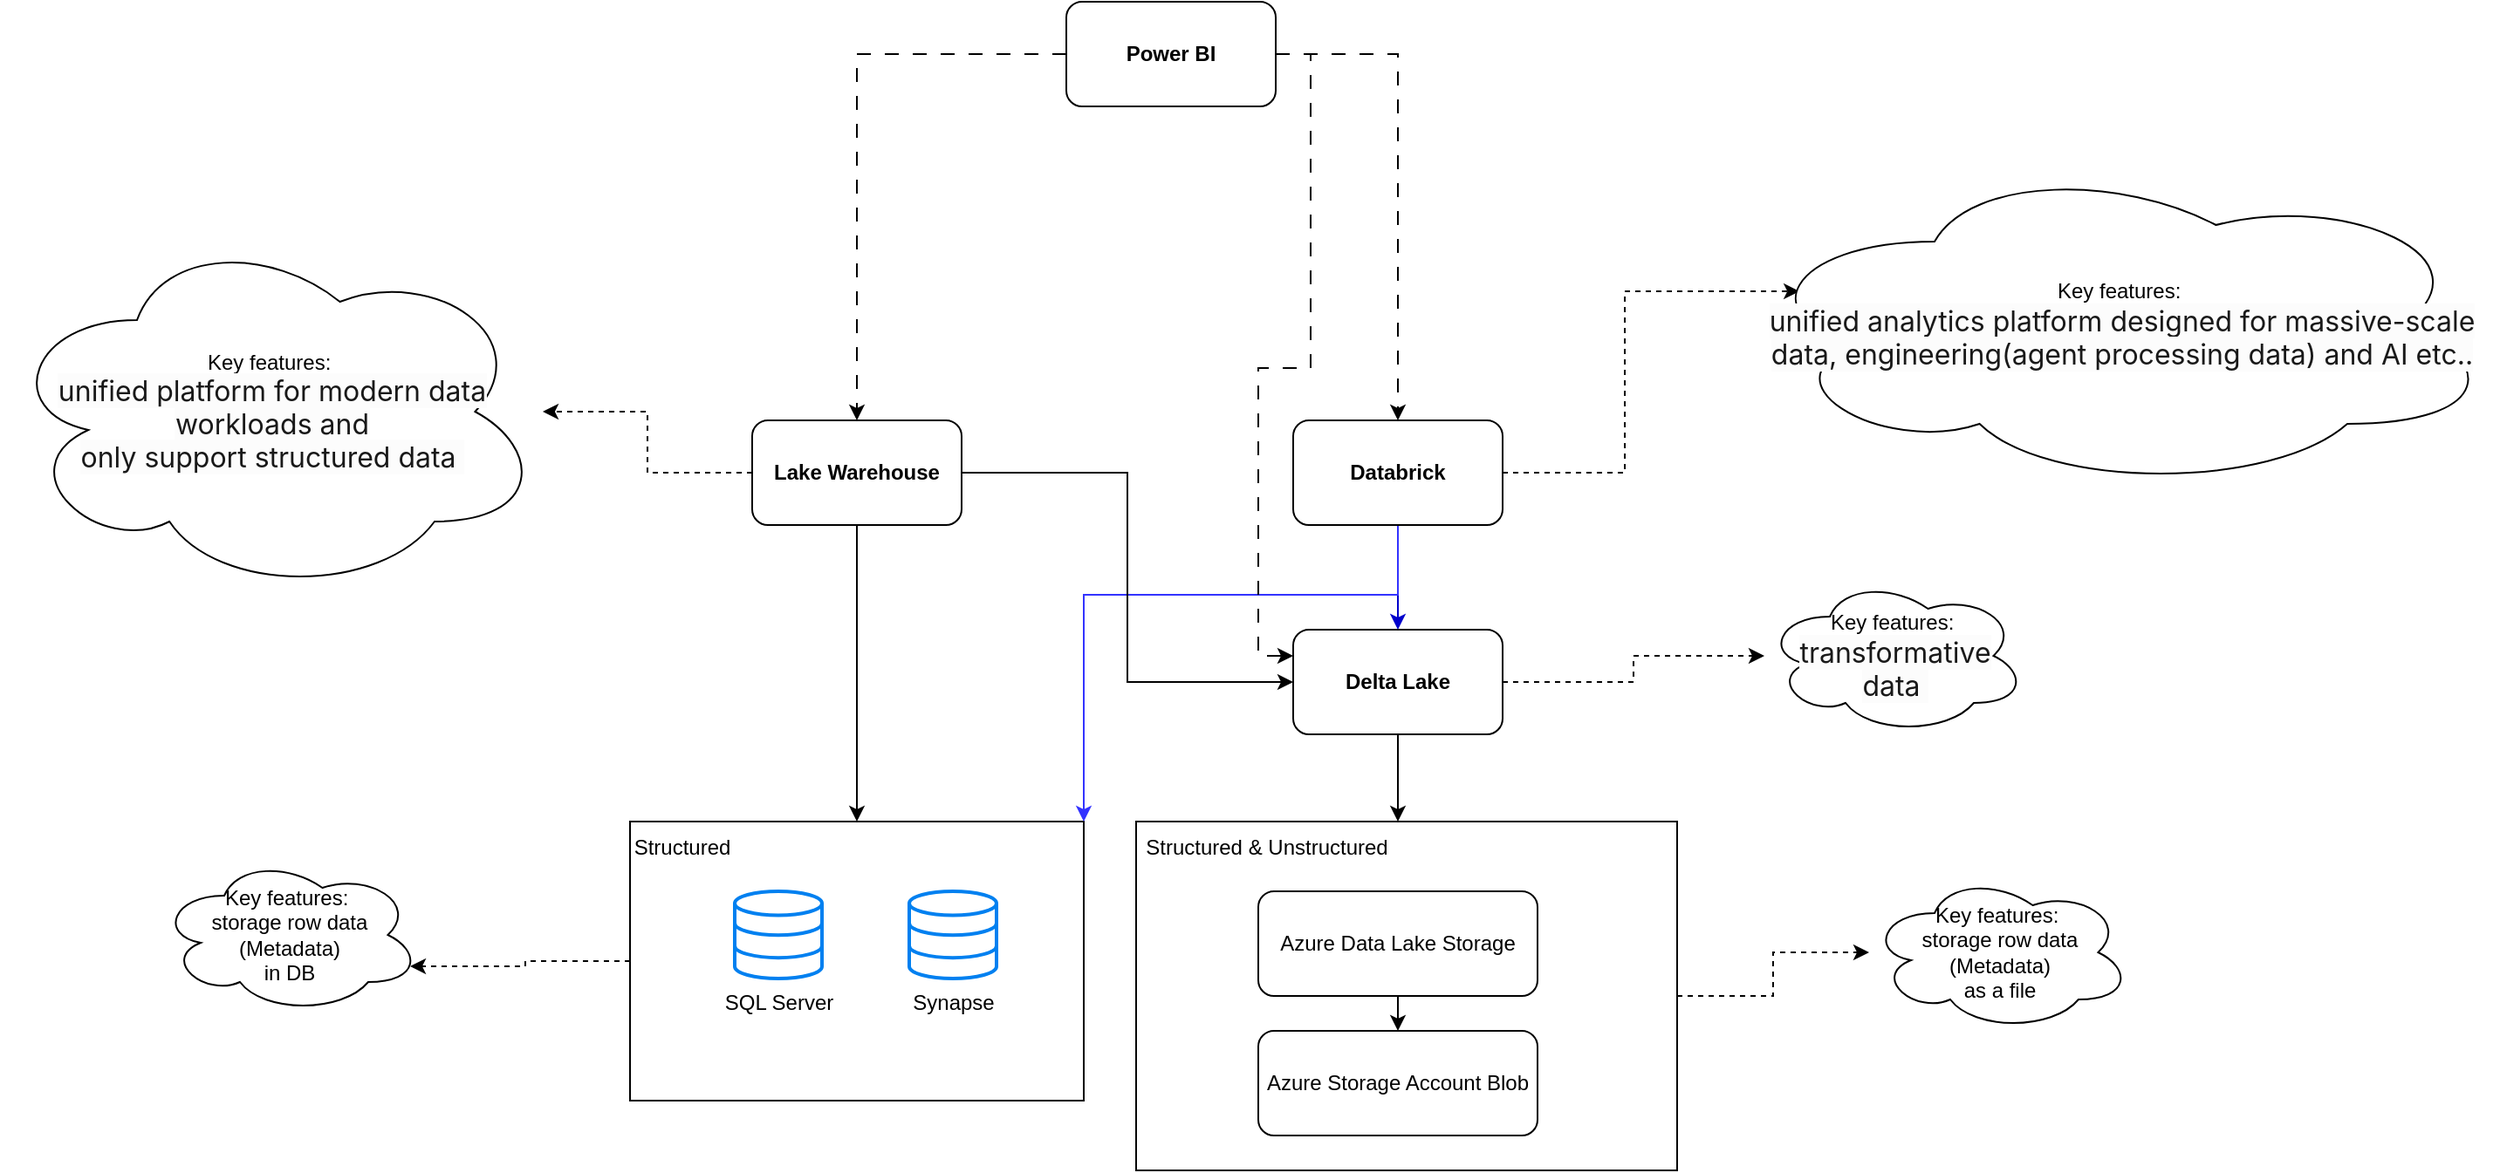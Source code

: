 <mxfile version="26.1.2">
  <diagram name="Page-1" id="G-LVQqgMIyGB1L8jalOc">
    <mxGraphModel dx="3201" dy="1213" grid="1" gridSize="10" guides="1" tooltips="1" connect="1" arrows="1" fold="1" page="1" pageScale="1" pageWidth="850" pageHeight="1100" math="0" shadow="0">
      <root>
        <mxCell id="0" />
        <mxCell id="1" parent="0" />
        <mxCell id="rUwmGePHA3HEf2LdHRI8-30" style="edgeStyle=orthogonalEdgeStyle;rounded=0;orthogonalLoop=1;jettySize=auto;html=1;dashed=1;" edge="1" parent="1" source="rUwmGePHA3HEf2LdHRI8-21" target="rUwmGePHA3HEf2LdHRI8-25">
          <mxGeometry relative="1" as="geometry" />
        </mxCell>
        <mxCell id="rUwmGePHA3HEf2LdHRI8-21" value="" style="rounded=0;whiteSpace=wrap;html=1;align=left;" vertex="1" parent="1">
          <mxGeometry x="310" y="640" width="310" height="200" as="geometry" />
        </mxCell>
        <mxCell id="rUwmGePHA3HEf2LdHRI8-19" value="" style="rounded=0;whiteSpace=wrap;html=1;align=left;" vertex="1" parent="1">
          <mxGeometry x="20" y="640" width="260" height="160" as="geometry" />
        </mxCell>
        <mxCell id="rUwmGePHA3HEf2LdHRI8-23" style="edgeStyle=orthogonalEdgeStyle;rounded=0;orthogonalLoop=1;jettySize=auto;html=1;entryX=1;entryY=0;entryDx=0;entryDy=0;" edge="1" parent="1" source="rUwmGePHA3HEf2LdHRI8-3" target="rUwmGePHA3HEf2LdHRI8-22">
          <mxGeometry relative="1" as="geometry" />
        </mxCell>
        <mxCell id="rUwmGePHA3HEf2LdHRI8-34" style="edgeStyle=orthogonalEdgeStyle;rounded=0;orthogonalLoop=1;jettySize=auto;html=1;dashed=1;" edge="1" parent="1" source="rUwmGePHA3HEf2LdHRI8-3" target="rUwmGePHA3HEf2LdHRI8-33">
          <mxGeometry relative="1" as="geometry" />
        </mxCell>
        <mxCell id="rUwmGePHA3HEf2LdHRI8-3" value="Delta Lake" style="rounded=1;whiteSpace=wrap;html=1;fontStyle=1" vertex="1" parent="1">
          <mxGeometry x="400" y="530" width="120" height="60" as="geometry" />
        </mxCell>
        <mxCell id="rUwmGePHA3HEf2LdHRI8-6" style="edgeStyle=orthogonalEdgeStyle;rounded=0;orthogonalLoop=1;jettySize=auto;html=1;entryX=0.5;entryY=0;entryDx=0;entryDy=0;" edge="1" parent="1" target="rUwmGePHA3HEf2LdHRI8-5">
          <mxGeometry relative="1" as="geometry">
            <mxPoint x="460" y="740" as="sourcePoint" />
          </mxGeometry>
        </mxCell>
        <mxCell id="rUwmGePHA3HEf2LdHRI8-5" value="&lt;span style=&quot;text-wrap-mode: nowrap;&quot;&gt;Azure S&lt;/span&gt;&lt;span style=&quot;color: light-dark(rgb(0, 0, 0), rgb(255, 255, 255)); text-wrap-mode: nowrap; background-color: transparent;&quot;&gt;torage Account Blob&lt;/span&gt;" style="rounded=1;whiteSpace=wrap;html=1;" vertex="1" parent="1">
          <mxGeometry x="380" y="760" width="160" height="60" as="geometry" />
        </mxCell>
        <mxCell id="rUwmGePHA3HEf2LdHRI8-38" style="edgeStyle=orthogonalEdgeStyle;rounded=0;orthogonalLoop=1;jettySize=auto;html=1;entryX=0.5;entryY=0;entryDx=0;entryDy=0;strokeColor=#0000CC;" edge="1" parent="1" source="rUwmGePHA3HEf2LdHRI8-8" target="rUwmGePHA3HEf2LdHRI8-3">
          <mxGeometry relative="1" as="geometry" />
        </mxCell>
        <mxCell id="rUwmGePHA3HEf2LdHRI8-39" style="edgeStyle=orthogonalEdgeStyle;rounded=0;orthogonalLoop=1;jettySize=auto;html=1;entryX=1;entryY=0;entryDx=0;entryDy=0;strokeColor=#3333FF;" edge="1" parent="1" source="rUwmGePHA3HEf2LdHRI8-8" target="rUwmGePHA3HEf2LdHRI8-19">
          <mxGeometry relative="1" as="geometry">
            <Array as="points">
              <mxPoint x="460" y="510" />
              <mxPoint x="280" y="510" />
            </Array>
          </mxGeometry>
        </mxCell>
        <mxCell id="rUwmGePHA3HEf2LdHRI8-40" style="edgeStyle=orthogonalEdgeStyle;rounded=0;orthogonalLoop=1;jettySize=auto;html=1;entryX=0.07;entryY=0.4;entryDx=0;entryDy=0;entryPerimeter=0;dashed=1;" edge="1" parent="1" source="rUwmGePHA3HEf2LdHRI8-8" target="rUwmGePHA3HEf2LdHRI8-42">
          <mxGeometry relative="1" as="geometry">
            <mxPoint x="660" y="410" as="targetPoint" />
          </mxGeometry>
        </mxCell>
        <mxCell id="rUwmGePHA3HEf2LdHRI8-8" value="Databrick" style="rounded=1;whiteSpace=wrap;html=1;fontStyle=1" vertex="1" parent="1">
          <mxGeometry x="400" y="410" width="120" height="60" as="geometry" />
        </mxCell>
        <mxCell id="rUwmGePHA3HEf2LdHRI8-24" style="edgeStyle=orthogonalEdgeStyle;rounded=0;orthogonalLoop=1;jettySize=auto;html=1;entryX=0.5;entryY=0;entryDx=0;entryDy=0;" edge="1" parent="1" source="rUwmGePHA3HEf2LdHRI8-11" target="rUwmGePHA3HEf2LdHRI8-19">
          <mxGeometry relative="1" as="geometry" />
        </mxCell>
        <mxCell id="rUwmGePHA3HEf2LdHRI8-35" style="edgeStyle=orthogonalEdgeStyle;rounded=0;orthogonalLoop=1;jettySize=auto;html=1;entryX=0;entryY=0.5;entryDx=0;entryDy=0;" edge="1" parent="1" source="rUwmGePHA3HEf2LdHRI8-11" target="rUwmGePHA3HEf2LdHRI8-3">
          <mxGeometry relative="1" as="geometry" />
        </mxCell>
        <mxCell id="rUwmGePHA3HEf2LdHRI8-37" style="edgeStyle=orthogonalEdgeStyle;rounded=0;orthogonalLoop=1;jettySize=auto;html=1;dashed=1;" edge="1" parent="1" source="rUwmGePHA3HEf2LdHRI8-11" target="rUwmGePHA3HEf2LdHRI8-36">
          <mxGeometry relative="1" as="geometry" />
        </mxCell>
        <mxCell id="rUwmGePHA3HEf2LdHRI8-11" value="Lake Warehouse" style="rounded=1;whiteSpace=wrap;html=1;fontStyle=1" vertex="1" parent="1">
          <mxGeometry x="90" y="410" width="120" height="60" as="geometry" />
        </mxCell>
        <mxCell id="rUwmGePHA3HEf2LdHRI8-13" value="SQL Server" style="html=1;verticalLabelPosition=bottom;align=center;labelBackgroundColor=#ffffff;verticalAlign=top;strokeWidth=2;strokeColor=#0080F0;shadow=0;dashed=0;shape=mxgraph.ios7.icons.data;" vertex="1" parent="1">
          <mxGeometry x="80" y="680" width="50" height="50" as="geometry" />
        </mxCell>
        <mxCell id="rUwmGePHA3HEf2LdHRI8-14" value="Synapse" style="html=1;verticalLabelPosition=bottom;align=center;labelBackgroundColor=#ffffff;verticalAlign=top;strokeWidth=2;strokeColor=#0080F0;shadow=0;dashed=0;shape=mxgraph.ios7.icons.data;" vertex="1" parent="1">
          <mxGeometry x="180" y="680" width="50" height="50" as="geometry" />
        </mxCell>
        <mxCell id="rUwmGePHA3HEf2LdHRI8-20" value="&lt;span style=&quot;text-align: left;&quot;&gt;Structured&lt;/span&gt;" style="text;html=1;align=center;verticalAlign=middle;whiteSpace=wrap;rounded=0;" vertex="1" parent="1">
          <mxGeometry x="20" y="640" width="60" height="30" as="geometry" />
        </mxCell>
        <mxCell id="rUwmGePHA3HEf2LdHRI8-22" value="&lt;span style=&quot;text-align: left;&quot;&gt;Structured &amp;amp; Unstructured&lt;/span&gt;" style="text;html=1;align=center;verticalAlign=middle;whiteSpace=wrap;rounded=0;" vertex="1" parent="1">
          <mxGeometry x="310" y="640" width="150" height="30" as="geometry" />
        </mxCell>
        <mxCell id="rUwmGePHA3HEf2LdHRI8-25" value="Key features:&amp;nbsp;&lt;div&gt;storage row data&lt;/div&gt;&lt;div&gt;(Metadata)&lt;br&gt;as a file&lt;/div&gt;" style="ellipse;shape=cloud;whiteSpace=wrap;html=1;" vertex="1" parent="1">
          <mxGeometry x="730" y="670" width="150" height="90" as="geometry" />
        </mxCell>
        <mxCell id="rUwmGePHA3HEf2LdHRI8-31" value="Key features:&amp;nbsp;&lt;div&gt;storage row data&lt;/div&gt;&lt;div&gt;(Metadata)&lt;br&gt;in DB&lt;/div&gt;" style="ellipse;shape=cloud;whiteSpace=wrap;html=1;" vertex="1" parent="1">
          <mxGeometry x="-250" y="660" width="150" height="90" as="geometry" />
        </mxCell>
        <mxCell id="rUwmGePHA3HEf2LdHRI8-32" style="edgeStyle=orthogonalEdgeStyle;rounded=0;orthogonalLoop=1;jettySize=auto;html=1;entryX=0.96;entryY=0.7;entryDx=0;entryDy=0;entryPerimeter=0;dashed=1;" edge="1" parent="1" source="rUwmGePHA3HEf2LdHRI8-19" target="rUwmGePHA3HEf2LdHRI8-31">
          <mxGeometry relative="1" as="geometry" />
        </mxCell>
        <mxCell id="rUwmGePHA3HEf2LdHRI8-33" value="Key features:&amp;nbsp;&lt;div&gt;&lt;span style=&quot;color: rgba(0, 0, 0, 0.9); font-family: &amp;quot;PingFang SC&amp;quot;, -apple-system, BlinkMacSystemFont, &amp;quot;Segoe UI&amp;quot;, Roboto, Ubuntu, &amp;quot;Helvetica Neue&amp;quot;, Helvetica, Arial, &amp;quot;Hiragino Sans GB&amp;quot;, &amp;quot;Microsoft YaHei UI&amp;quot;, &amp;quot;Microsoft YaHei&amp;quot;, &amp;quot;Source Han Sans CN&amp;quot;, sans-serif; font-size: 16px; text-align: start; background-color: rgb(252, 252, 252);&quot;&gt;transformative data&amp;nbsp;&lt;/span&gt;&lt;/div&gt;" style="ellipse;shape=cloud;whiteSpace=wrap;html=1;" vertex="1" parent="1">
          <mxGeometry x="670" y="500" width="150" height="90" as="geometry" />
        </mxCell>
        <mxCell id="rUwmGePHA3HEf2LdHRI8-36" value="Key features:&amp;nbsp;&lt;br&gt;&lt;div&gt;&lt;span style=&quot;color: rgba(0, 0, 0, 0.9); font-family: &amp;quot;PingFang SC&amp;quot;, -apple-system, BlinkMacSystemFont, &amp;quot;Segoe UI&amp;quot;, Roboto, Ubuntu, &amp;quot;Helvetica Neue&amp;quot;, Helvetica, Arial, &amp;quot;Hiragino Sans GB&amp;quot;, &amp;quot;Microsoft YaHei UI&amp;quot;, &amp;quot;Microsoft YaHei&amp;quot;, &amp;quot;Source Han Sans CN&amp;quot;, sans-serif; font-size: 16px; text-align: start; background-color: rgb(252, 252, 252);&quot;&gt;unified platform for modern data workloads and&lt;br&gt;only support structured data&amp;nbsp;&lt;/span&gt;&lt;/div&gt;" style="ellipse;shape=cloud;whiteSpace=wrap;html=1;" vertex="1" parent="1">
          <mxGeometry x="-340" y="300" width="310" height="210" as="geometry" />
        </mxCell>
        <mxCell id="rUwmGePHA3HEf2LdHRI8-42" value="Key features:&amp;nbsp;&lt;div&gt;&lt;span style=&quot;color: rgba(0, 0, 0, 0.9); font-family: &amp;quot;PingFang SC&amp;quot;, -apple-system, BlinkMacSystemFont, &amp;quot;Segoe UI&amp;quot;, Roboto, Ubuntu, &amp;quot;Helvetica Neue&amp;quot;, Helvetica, Arial, &amp;quot;Hiragino Sans GB&amp;quot;, &amp;quot;Microsoft YaHei UI&amp;quot;, &amp;quot;Microsoft YaHei&amp;quot;, &amp;quot;Source Han Sans CN&amp;quot;, sans-serif; font-size: 16px; text-align: start; background-color: rgb(252, 252, 252);&quot;&gt;unified analytics platform designed for massive-scale data, engineering(agent processing data) and AI etc..&lt;/span&gt;&lt;/div&gt;" style="ellipse;shape=cloud;whiteSpace=wrap;html=1;" vertex="1" parent="1">
          <mxGeometry x="660" y="260" width="430" height="190" as="geometry" />
        </mxCell>
        <mxCell id="rUwmGePHA3HEf2LdHRI8-48" value="&lt;span style=&quot;text-wrap-mode: nowrap; background-color: rgb(255, 255, 255);&quot;&gt;Azure Data Lake Storage&lt;/span&gt;" style="rounded=1;whiteSpace=wrap;html=1;" vertex="1" parent="1">
          <mxGeometry x="380" y="680" width="160" height="60" as="geometry" />
        </mxCell>
        <mxCell id="rUwmGePHA3HEf2LdHRI8-54" style="edgeStyle=orthogonalEdgeStyle;rounded=0;orthogonalLoop=1;jettySize=auto;html=1;entryX=0.5;entryY=0;entryDx=0;entryDy=0;dashed=1;dashPattern=8 8;" edge="1" parent="1" source="rUwmGePHA3HEf2LdHRI8-53" target="rUwmGePHA3HEf2LdHRI8-8">
          <mxGeometry relative="1" as="geometry" />
        </mxCell>
        <mxCell id="rUwmGePHA3HEf2LdHRI8-55" style="edgeStyle=orthogonalEdgeStyle;rounded=0;orthogonalLoop=1;jettySize=auto;html=1;entryX=0;entryY=0.25;entryDx=0;entryDy=0;dashed=1;dashPattern=8 8;" edge="1" parent="1" source="rUwmGePHA3HEf2LdHRI8-53" target="rUwmGePHA3HEf2LdHRI8-3">
          <mxGeometry relative="1" as="geometry" />
        </mxCell>
        <mxCell id="rUwmGePHA3HEf2LdHRI8-56" style="edgeStyle=orthogonalEdgeStyle;rounded=0;orthogonalLoop=1;jettySize=auto;html=1;entryX=0.5;entryY=0;entryDx=0;entryDy=0;dashed=1;dashPattern=8 8;" edge="1" parent="1" source="rUwmGePHA3HEf2LdHRI8-53" target="rUwmGePHA3HEf2LdHRI8-11">
          <mxGeometry relative="1" as="geometry" />
        </mxCell>
        <mxCell id="rUwmGePHA3HEf2LdHRI8-53" value="Power BI" style="rounded=1;whiteSpace=wrap;html=1;fontStyle=1" vertex="1" parent="1">
          <mxGeometry x="270" y="170" width="120" height="60" as="geometry" />
        </mxCell>
      </root>
    </mxGraphModel>
  </diagram>
</mxfile>
